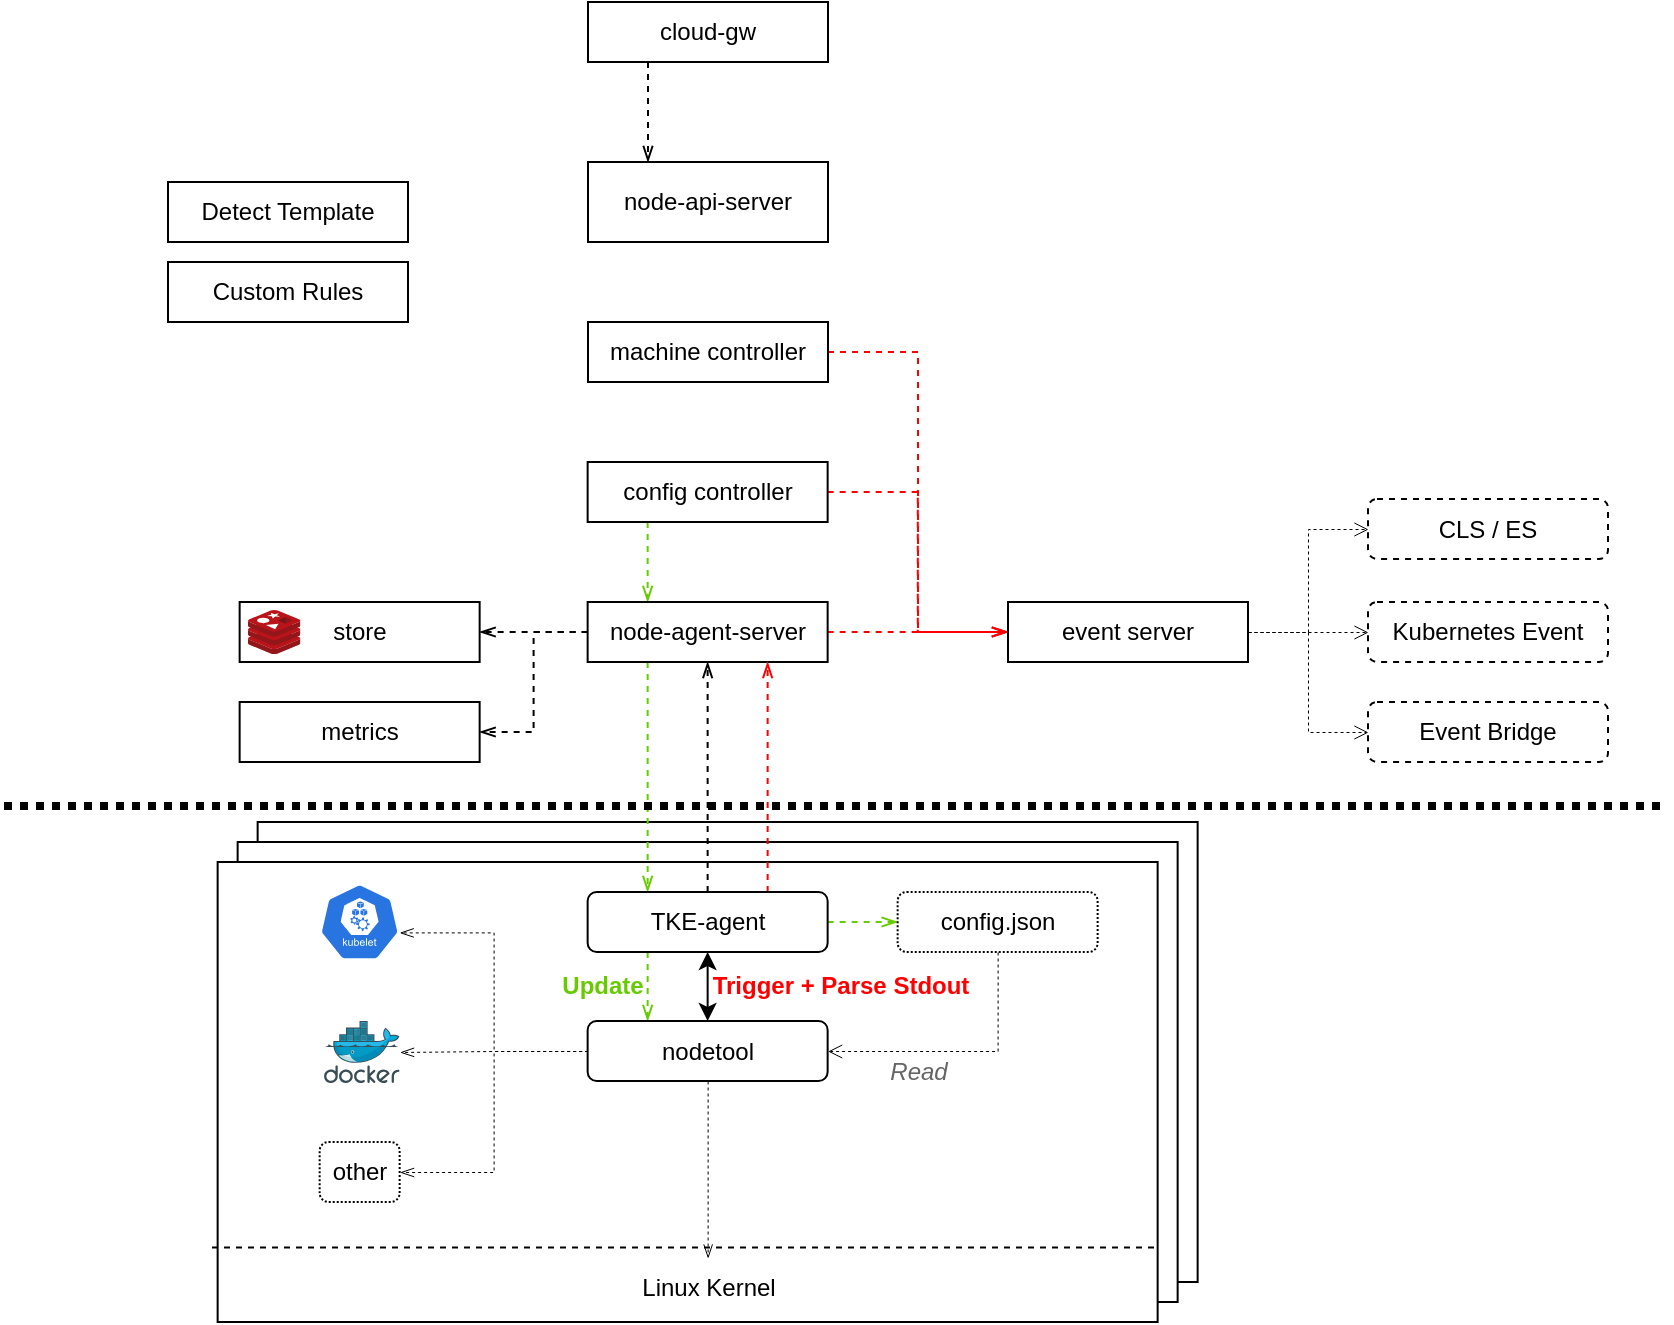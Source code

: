 <mxfile version="20.7.4" type="github">
  <diagram id="f106602c-feb2-e66a-4537-3a34d633f6aa" name="Page-1">
    <mxGraphModel dx="1242" dy="742" grid="1" gridSize="10" guides="1" tooltips="1" connect="1" arrows="1" fold="1" page="1" pageScale="1" pageWidth="1169" pageHeight="827" background="none" math="0" shadow="0">
      <root>
        <mxCell id="0" />
        <mxCell id="1" parent="0" />
        <mxCell id="E83LfCt-5mSgFqh6B69Y-653" value="" style="whiteSpace=wrap;html=1;" vertex="1" parent="1">
          <mxGeometry x="134.82" y="560" width="470" height="230" as="geometry" />
        </mxCell>
        <mxCell id="E83LfCt-5mSgFqh6B69Y-652" value="" style="whiteSpace=wrap;html=1;" vertex="1" parent="1">
          <mxGeometry x="124.82" y="570" width="470" height="230" as="geometry" />
        </mxCell>
        <mxCell id="E83LfCt-5mSgFqh6B69Y-599" value="" style="whiteSpace=wrap;html=1;" vertex="1" parent="1">
          <mxGeometry x="114.82" y="580" width="470" height="230" as="geometry" />
        </mxCell>
        <mxCell id="E83LfCt-5mSgFqh6B69Y-640" style="edgeStyle=orthogonalEdgeStyle;rounded=0;orthogonalLoop=1;jettySize=auto;html=1;exitX=0.25;exitY=1;exitDx=0;exitDy=0;entryX=0.25;entryY=0;entryDx=0;entryDy=0;dashed=1;strokeColor=#000000;strokeWidth=1;fontFamily=Helvetica;fontSize=12;fontColor=#FF0000;endArrow=openThin;endFill=0;" edge="1" parent="1" source="E83LfCt-5mSgFqh6B69Y-588" target="E83LfCt-5mSgFqh6B69Y-589">
          <mxGeometry relative="1" as="geometry" />
        </mxCell>
        <mxCell id="E83LfCt-5mSgFqh6B69Y-588" value="cloud-gw" style="whiteSpace=wrap;html=1;" vertex="1" parent="1">
          <mxGeometry x="300" y="150" width="120" height="30" as="geometry" />
        </mxCell>
        <mxCell id="E83LfCt-5mSgFqh6B69Y-589" value="node-api-server" style="whiteSpace=wrap;html=1;" vertex="1" parent="1">
          <mxGeometry x="300" y="230" width="120" height="40" as="geometry" />
        </mxCell>
        <mxCell id="E83LfCt-5mSgFqh6B69Y-590" value="Detect Template" style="whiteSpace=wrap;html=1;" vertex="1" parent="1">
          <mxGeometry x="90" y="240" width="120" height="30" as="geometry" />
        </mxCell>
        <mxCell id="E83LfCt-5mSgFqh6B69Y-591" value="Custom Rules" style="whiteSpace=wrap;html=1;" vertex="1" parent="1">
          <mxGeometry x="90" y="280" width="120" height="30" as="geometry" />
        </mxCell>
        <mxCell id="E83LfCt-5mSgFqh6B69Y-642" style="edgeStyle=orthogonalEdgeStyle;rounded=0;orthogonalLoop=1;jettySize=auto;html=1;exitX=1;exitY=0.5;exitDx=0;exitDy=0;entryX=0;entryY=0.5;entryDx=0;entryDy=0;dashed=1;strokeColor=#FF0000;strokeWidth=1;fontFamily=Helvetica;fontSize=12;fontColor=#FF0000;endArrow=openThin;endFill=0;fillColor=#f8cecc;" edge="1" parent="1" source="E83LfCt-5mSgFqh6B69Y-592" target="E83LfCt-5mSgFqh6B69Y-595">
          <mxGeometry relative="1" as="geometry" />
        </mxCell>
        <mxCell id="E83LfCt-5mSgFqh6B69Y-592" value="machine controller" style="whiteSpace=wrap;html=1;" vertex="1" parent="1">
          <mxGeometry x="300" y="310" width="120" height="30" as="geometry" />
        </mxCell>
        <mxCell id="E83LfCt-5mSgFqh6B69Y-636" style="edgeStyle=orthogonalEdgeStyle;rounded=0;orthogonalLoop=1;jettySize=auto;html=1;exitX=0.25;exitY=1;exitDx=0;exitDy=0;entryX=0.25;entryY=0;entryDx=0;entryDy=0;dashed=1;strokeWidth=1;fontFamily=Helvetica;fontSize=12;fontColor=#FF0000;endArrow=openThin;endFill=0;fillColor=#d5e8d4;strokeColor=#66CC00;" edge="1" parent="1" source="E83LfCt-5mSgFqh6B69Y-593" target="E83LfCt-5mSgFqh6B69Y-594">
          <mxGeometry relative="1" as="geometry" />
        </mxCell>
        <mxCell id="E83LfCt-5mSgFqh6B69Y-643" style="edgeStyle=orthogonalEdgeStyle;rounded=0;orthogonalLoop=1;jettySize=auto;html=1;exitX=1;exitY=0.5;exitDx=0;exitDy=0;dashed=1;strokeColor=#FF0000;strokeWidth=1;fontFamily=Helvetica;fontSize=12;fontColor=#FF0000;endArrow=openThin;endFill=0;entryX=0;entryY=0.5;entryDx=0;entryDy=0;fillColor=#f8cecc;" edge="1" parent="1" source="E83LfCt-5mSgFqh6B69Y-593" target="E83LfCt-5mSgFqh6B69Y-595">
          <mxGeometry relative="1" as="geometry">
            <mxPoint x="510" y="460" as="targetPoint" />
          </mxGeometry>
        </mxCell>
        <mxCell id="E83LfCt-5mSgFqh6B69Y-593" value="config controller" style="whiteSpace=wrap;html=1;" vertex="1" parent="1">
          <mxGeometry x="299.82" y="380" width="120" height="30" as="geometry" />
        </mxCell>
        <mxCell id="E83LfCt-5mSgFqh6B69Y-635" style="edgeStyle=orthogonalEdgeStyle;rounded=0;orthogonalLoop=1;jettySize=auto;html=1;exitX=0.25;exitY=1;exitDx=0;exitDy=0;entryX=0.25;entryY=0;entryDx=0;entryDy=0;strokeWidth=1;fontFamily=Helvetica;fontSize=12;fontColor=#FF0000;endArrow=openThin;endFill=0;fillColor=#d5e8d4;strokeColor=#66CC00;dashed=1;" edge="1" parent="1" source="E83LfCt-5mSgFqh6B69Y-594" target="E83LfCt-5mSgFqh6B69Y-600">
          <mxGeometry relative="1" as="geometry" />
        </mxCell>
        <mxCell id="E83LfCt-5mSgFqh6B69Y-646" style="edgeStyle=orthogonalEdgeStyle;rounded=0;orthogonalLoop=1;jettySize=auto;html=1;exitX=0;exitY=0.5;exitDx=0;exitDy=0;entryX=1;entryY=0.5;entryDx=0;entryDy=0;dashed=1;strokeColor=#000000;strokeWidth=1;fontFamily=Helvetica;fontSize=12;fontColor=#FF0000;endArrow=openThin;endFill=0;" edge="1" parent="1" source="E83LfCt-5mSgFqh6B69Y-594" target="E83LfCt-5mSgFqh6B69Y-631">
          <mxGeometry relative="1" as="geometry" />
        </mxCell>
        <mxCell id="E83LfCt-5mSgFqh6B69Y-649" style="edgeStyle=orthogonalEdgeStyle;rounded=0;orthogonalLoop=1;jettySize=auto;html=1;exitX=0;exitY=0.5;exitDx=0;exitDy=0;entryX=1;entryY=0.5;entryDx=0;entryDy=0;dashed=1;strokeColor=#000000;strokeWidth=1;fontFamily=Helvetica;fontSize=12;fontColor=#FF0000;endArrow=openThin;endFill=0;" edge="1" parent="1" source="E83LfCt-5mSgFqh6B69Y-594" target="E83LfCt-5mSgFqh6B69Y-648">
          <mxGeometry relative="1" as="geometry" />
        </mxCell>
        <mxCell id="E83LfCt-5mSgFqh6B69Y-650" style="edgeStyle=orthogonalEdgeStyle;rounded=0;orthogonalLoop=1;jettySize=auto;html=1;exitX=1;exitY=0.5;exitDx=0;exitDy=0;dashed=1;strokeColor=#FF0000;strokeWidth=1;fontFamily=Helvetica;fontSize=12;fontColor=#FF0000;endArrow=openThin;endFill=0;" edge="1" parent="1" source="E83LfCt-5mSgFqh6B69Y-594">
          <mxGeometry relative="1" as="geometry">
            <mxPoint x="510" y="465" as="targetPoint" />
          </mxGeometry>
        </mxCell>
        <mxCell id="E83LfCt-5mSgFqh6B69Y-594" value="node-agent-server" style="whiteSpace=wrap;html=1;" vertex="1" parent="1">
          <mxGeometry x="299.82" y="450" width="120" height="30" as="geometry" />
        </mxCell>
        <mxCell id="E83LfCt-5mSgFqh6B69Y-617" style="edgeStyle=none;rounded=0;orthogonalLoop=1;jettySize=auto;html=1;exitX=1;exitY=0.5;exitDx=0;exitDy=0;entryX=0;entryY=0.5;entryDx=0;entryDy=0;strokeWidth=0.5;endArrow=open;endFill=0;dashed=1;" edge="1" parent="1" source="E83LfCt-5mSgFqh6B69Y-595" target="E83LfCt-5mSgFqh6B69Y-596">
          <mxGeometry relative="1" as="geometry" />
        </mxCell>
        <mxCell id="E83LfCt-5mSgFqh6B69Y-595" value="event server" style="whiteSpace=wrap;html=1;" vertex="1" parent="1">
          <mxGeometry x="510" y="450" width="120" height="30" as="geometry" />
        </mxCell>
        <mxCell id="E83LfCt-5mSgFqh6B69Y-596" value="Kubernetes Event" style="whiteSpace=wrap;html=1;rounded=1;dashed=1;" vertex="1" parent="1">
          <mxGeometry x="690" y="450" width="120" height="30" as="geometry" />
        </mxCell>
        <mxCell id="E83LfCt-5mSgFqh6B69Y-597" value="Event Bridge" style="whiteSpace=wrap;html=1;dashed=1;strokeWidth=1;rounded=1;" vertex="1" parent="1">
          <mxGeometry x="690" y="500" width="120" height="30" as="geometry" />
        </mxCell>
        <mxCell id="E83LfCt-5mSgFqh6B69Y-598" value="CLS / ES" style="whiteSpace=wrap;html=1;rounded=1;dashed=1;" vertex="1" parent="1">
          <mxGeometry x="690" y="398.5" width="120" height="30" as="geometry" />
        </mxCell>
        <mxCell id="E83LfCt-5mSgFqh6B69Y-624" style="edgeStyle=orthogonalEdgeStyle;rounded=0;orthogonalLoop=1;jettySize=auto;html=1;exitX=0.5;exitY=1;exitDx=0;exitDy=0;entryX=0.5;entryY=0;entryDx=0;entryDy=0;strokeWidth=1;endArrow=classic;endFill=1;startArrow=classic;startFill=1;" edge="1" parent="1" source="E83LfCt-5mSgFqh6B69Y-600" target="E83LfCt-5mSgFqh6B69Y-609">
          <mxGeometry relative="1" as="geometry" />
        </mxCell>
        <mxCell id="E83LfCt-5mSgFqh6B69Y-625" style="edgeStyle=orthogonalEdgeStyle;rounded=0;orthogonalLoop=1;jettySize=auto;html=1;exitX=0.25;exitY=1;exitDx=0;exitDy=0;entryX=0.25;entryY=0;entryDx=0;entryDy=0;strokeWidth=1;endArrow=openThin;endFill=0;dashed=1;fillColor=#d5e8d4;strokeColor=#66CC00;" edge="1" parent="1" source="E83LfCt-5mSgFqh6B69Y-600" target="E83LfCt-5mSgFqh6B69Y-609">
          <mxGeometry relative="1" as="geometry" />
        </mxCell>
        <mxCell id="E83LfCt-5mSgFqh6B69Y-626" style="edgeStyle=orthogonalEdgeStyle;rounded=0;orthogonalLoop=1;jettySize=auto;html=1;exitX=1;exitY=0.5;exitDx=0;exitDy=0;entryX=0;entryY=0.5;entryDx=0;entryDy=0;dashed=1;strokeWidth=1;endArrow=openThin;endFill=0;fillColor=#d5e8d4;strokeColor=#66CC00;" edge="1" parent="1" source="E83LfCt-5mSgFqh6B69Y-600" target="E83LfCt-5mSgFqh6B69Y-610">
          <mxGeometry relative="1" as="geometry" />
        </mxCell>
        <mxCell id="E83LfCt-5mSgFqh6B69Y-644" style="edgeStyle=orthogonalEdgeStyle;rounded=0;orthogonalLoop=1;jettySize=auto;html=1;exitX=0.75;exitY=0;exitDx=0;exitDy=0;entryX=0.75;entryY=1;entryDx=0;entryDy=0;dashed=1;strokeColor=#FF0000;strokeWidth=1;fontFamily=Helvetica;fontSize=12;fontColor=#FF0000;endArrow=openThin;endFill=0;fillColor=#f8cecc;" edge="1" parent="1" source="E83LfCt-5mSgFqh6B69Y-600" target="E83LfCt-5mSgFqh6B69Y-594">
          <mxGeometry relative="1" as="geometry" />
        </mxCell>
        <mxCell id="E83LfCt-5mSgFqh6B69Y-645" style="edgeStyle=orthogonalEdgeStyle;rounded=0;orthogonalLoop=1;jettySize=auto;html=1;exitX=0.5;exitY=0;exitDx=0;exitDy=0;entryX=0.5;entryY=1;entryDx=0;entryDy=0;dashed=1;strokeColor=#000000;strokeWidth=1;fontFamily=Helvetica;fontSize=12;fontColor=#FF0000;endArrow=openThin;endFill=0;" edge="1" parent="1" source="E83LfCt-5mSgFqh6B69Y-600" target="E83LfCt-5mSgFqh6B69Y-594">
          <mxGeometry relative="1" as="geometry" />
        </mxCell>
        <mxCell id="E83LfCt-5mSgFqh6B69Y-600" value="TKE-agent" style="whiteSpace=wrap;html=1;rounded=1;" vertex="1" parent="1">
          <mxGeometry x="299.82" y="595" width="120" height="30" as="geometry" />
        </mxCell>
        <mxCell id="E83LfCt-5mSgFqh6B69Y-601" value="" style="sketch=0;html=1;dashed=0;whitespace=wrap;fillColor=#2875E2;strokeColor=#ffffff;points=[[0.005,0.63,0],[0.1,0.2,0],[0.9,0.2,0],[0.5,0,0],[0.995,0.63,0],[0.72,0.99,0],[0.5,1,0],[0.28,0.99,0]];verticalLabelPosition=bottom;align=center;verticalAlign=top;shape=mxgraph.kubernetes.icon;prIcon=kubelet" vertex="1" parent="1">
          <mxGeometry x="165.82" y="590" width="40" height="40" as="geometry" />
        </mxCell>
        <mxCell id="E83LfCt-5mSgFqh6B69Y-602" value="" style="sketch=0;aspect=fixed;html=1;points=[];align=center;image;fontSize=12;image=img/lib/mscae/Docker.svg;" vertex="1" parent="1">
          <mxGeometry x="168.02" y="659.5" width="37.8" height="31" as="geometry" />
        </mxCell>
        <mxCell id="E83LfCt-5mSgFqh6B69Y-606" style="edgeStyle=none;rounded=0;orthogonalLoop=1;jettySize=auto;html=1;exitX=0;exitY=0.75;exitDx=0;exitDy=0;" edge="1" parent="1" source="E83LfCt-5mSgFqh6B69Y-599" target="E83LfCt-5mSgFqh6B69Y-599">
          <mxGeometry relative="1" as="geometry" />
        </mxCell>
        <mxCell id="E83LfCt-5mSgFqh6B69Y-607" style="edgeStyle=none;rounded=0;orthogonalLoop=1;jettySize=auto;html=1;exitX=-0.006;exitY=0.838;exitDx=0;exitDy=0;entryX=0.998;entryY=0.838;entryDx=0;entryDy=0;endArrow=none;endFill=0;dashed=1;strokeWidth=1;entryPerimeter=0;exitPerimeter=0;" edge="1" parent="1" source="E83LfCt-5mSgFqh6B69Y-599" target="E83LfCt-5mSgFqh6B69Y-599">
          <mxGeometry relative="1" as="geometry" />
        </mxCell>
        <mxCell id="E83LfCt-5mSgFqh6B69Y-608" value="Linux Kernel" style="text;html=1;align=center;verticalAlign=middle;resizable=0;points=[];autosize=1;strokeColor=none;fillColor=none;" vertex="1" parent="1">
          <mxGeometry x="314.82" y="778" width="90" height="30" as="geometry" />
        </mxCell>
        <mxCell id="E83LfCt-5mSgFqh6B69Y-620" style="edgeStyle=orthogonalEdgeStyle;rounded=0;orthogonalLoop=1;jettySize=auto;html=1;exitX=0;exitY=0.5;exitDx=0;exitDy=0;entryX=0.995;entryY=0.63;entryDx=0;entryDy=0;entryPerimeter=0;strokeWidth=0.5;endArrow=openThin;endFill=0;dashed=1;" edge="1" parent="1" source="E83LfCt-5mSgFqh6B69Y-609" target="E83LfCt-5mSgFqh6B69Y-601">
          <mxGeometry relative="1" as="geometry" />
        </mxCell>
        <mxCell id="E83LfCt-5mSgFqh6B69Y-621" style="edgeStyle=orthogonalEdgeStyle;rounded=0;orthogonalLoop=1;jettySize=auto;html=1;exitX=0;exitY=0.5;exitDx=0;exitDy=0;strokeWidth=0.5;endArrow=openThin;endFill=0;dashed=1;" edge="1" parent="1" source="E83LfCt-5mSgFqh6B69Y-609" target="E83LfCt-5mSgFqh6B69Y-602">
          <mxGeometry relative="1" as="geometry" />
        </mxCell>
        <mxCell id="E83LfCt-5mSgFqh6B69Y-622" style="edgeStyle=orthogonalEdgeStyle;rounded=0;orthogonalLoop=1;jettySize=auto;html=1;exitX=0;exitY=0.5;exitDx=0;exitDy=0;entryX=1;entryY=0.5;entryDx=0;entryDy=0;strokeWidth=0.5;endArrow=openThin;endFill=0;dashed=1;" edge="1" parent="1" source="E83LfCt-5mSgFqh6B69Y-609" target="E83LfCt-5mSgFqh6B69Y-616">
          <mxGeometry relative="1" as="geometry" />
        </mxCell>
        <mxCell id="E83LfCt-5mSgFqh6B69Y-609" value="nodetool" style="whiteSpace=wrap;html=1;rounded=1;" vertex="1" parent="1">
          <mxGeometry x="299.82" y="659.5" width="120" height="30" as="geometry" />
        </mxCell>
        <mxCell id="E83LfCt-5mSgFqh6B69Y-629" style="edgeStyle=orthogonalEdgeStyle;rounded=0;orthogonalLoop=1;jettySize=auto;html=1;exitX=0.5;exitY=1;exitDx=0;exitDy=0;entryX=1;entryY=0.5;entryDx=0;entryDy=0;dashed=1;strokeWidth=0.5;endArrow=open;endFill=0;" edge="1" parent="1" source="E83LfCt-5mSgFqh6B69Y-610" target="E83LfCt-5mSgFqh6B69Y-609">
          <mxGeometry relative="1" as="geometry" />
        </mxCell>
        <mxCell id="E83LfCt-5mSgFqh6B69Y-610" value="config.json" style="whiteSpace=wrap;html=1;rounded=1;glass=0;shadow=0;dashed=1;dashPattern=1 1;" vertex="1" parent="1">
          <mxGeometry x="454.82" y="595" width="100" height="30" as="geometry" />
        </mxCell>
        <mxCell id="E83LfCt-5mSgFqh6B69Y-616" value="other" style="whiteSpace=wrap;html=1;dashed=1;dashPattern=1 1;rounded=1;" vertex="1" parent="1">
          <mxGeometry x="165.82" y="720" width="40" height="30" as="geometry" />
        </mxCell>
        <mxCell id="E83LfCt-5mSgFqh6B69Y-618" style="edgeStyle=orthogonalEdgeStyle;rounded=0;orthogonalLoop=1;jettySize=auto;html=1;exitX=1;exitY=0.5;exitDx=0;exitDy=0;entryX=0;entryY=0.5;entryDx=0;entryDy=0;strokeWidth=0.5;endArrow=open;endFill=0;dashed=1;" edge="1" parent="1" source="E83LfCt-5mSgFqh6B69Y-595" target="E83LfCt-5mSgFqh6B69Y-598">
          <mxGeometry relative="1" as="geometry">
            <mxPoint x="620" y="475" as="sourcePoint" />
            <mxPoint x="700" y="475" as="targetPoint" />
          </mxGeometry>
        </mxCell>
        <mxCell id="E83LfCt-5mSgFqh6B69Y-619" style="edgeStyle=orthogonalEdgeStyle;rounded=0;orthogonalLoop=1;jettySize=auto;html=1;exitX=1;exitY=0.5;exitDx=0;exitDy=0;entryX=0;entryY=0.5;entryDx=0;entryDy=0;strokeWidth=0.5;endArrow=open;endFill=0;dashed=1;" edge="1" parent="1" source="E83LfCt-5mSgFqh6B69Y-595" target="E83LfCt-5mSgFqh6B69Y-597">
          <mxGeometry relative="1" as="geometry">
            <mxPoint x="620" y="475" as="sourcePoint" />
            <mxPoint x="700" y="415" as="targetPoint" />
          </mxGeometry>
        </mxCell>
        <mxCell id="E83LfCt-5mSgFqh6B69Y-623" style="edgeStyle=orthogonalEdgeStyle;rounded=0;orthogonalLoop=1;jettySize=auto;html=1;exitX=0.5;exitY=1;exitDx=0;exitDy=0;strokeWidth=0.5;endArrow=openThin;endFill=0;dashed=1;" edge="1" parent="1" source="E83LfCt-5mSgFqh6B69Y-609" target="E83LfCt-5mSgFqh6B69Y-608">
          <mxGeometry relative="1" as="geometry">
            <mxPoint x="324.82" y="685.5" as="sourcePoint" />
            <mxPoint x="359.82" y="770" as="targetPoint" />
          </mxGeometry>
        </mxCell>
        <mxCell id="E83LfCt-5mSgFqh6B69Y-627" value="Trigger + Parse Stdout" style="text;html=1;align=center;verticalAlign=middle;resizable=0;points=[];autosize=1;strokeColor=none;fillColor=none;rounded=1;shadow=0;glass=0;dashed=1;dashPattern=1 1;sketch=0;strokeWidth=1;fontStyle=1;fontColor=#FF0000;fontSize=12;" vertex="1" parent="1">
          <mxGeometry x="351" y="627" width="150" height="30" as="geometry" />
        </mxCell>
        <mxCell id="E83LfCt-5mSgFqh6B69Y-630" value="Read" style="text;html=1;align=center;verticalAlign=middle;resizable=0;points=[];autosize=1;strokeColor=none;fillColor=none;rounded=1;shadow=0;glass=0;dashed=1;dashPattern=1 1;sketch=0;strokeWidth=1;fontStyle=2;textOpacity=60;" vertex="1" parent="1">
          <mxGeometry x="440" y="670" width="50" height="30" as="geometry" />
        </mxCell>
        <mxCell id="E83LfCt-5mSgFqh6B69Y-631" value="store" style="whiteSpace=wrap;html=1;" vertex="1" parent="1">
          <mxGeometry x="125.82" y="450" width="120" height="30" as="geometry" />
        </mxCell>
        <mxCell id="E83LfCt-5mSgFqh6B69Y-633" value="" style="line;strokeWidth=4;html=1;perimeter=backbonePerimeter;points=[];outlineConnect=0;rounded=1;shadow=0;glass=0;dashed=1;dashPattern=1 1;sketch=0;fontFamily=Helvetica;fontSize=12;fontColor=#FF0000;fillColor=none;gradientColor=none;" vertex="1" parent="1">
          <mxGeometry x="8" y="547" width="832" height="10" as="geometry" />
        </mxCell>
        <mxCell id="E83LfCt-5mSgFqh6B69Y-647" value="" style="sketch=0;aspect=fixed;html=1;points=[];align=center;image;fontSize=12;image=img/lib/mscae/Cache_Redis_Product.svg;rounded=1;shadow=0;glass=0;dashed=1;dashPattern=1 1;strokeWidth=1;fontFamily=Helvetica;fontColor=#FF0000;fillColor=none;gradientColor=none;" vertex="1" parent="1">
          <mxGeometry x="130" y="454" width="26.19" height="22" as="geometry" />
        </mxCell>
        <mxCell id="E83LfCt-5mSgFqh6B69Y-648" value="metrics" style="whiteSpace=wrap;html=1;" vertex="1" parent="1">
          <mxGeometry x="125.82" y="500" width="120" height="30" as="geometry" />
        </mxCell>
        <mxCell id="E83LfCt-5mSgFqh6B69Y-651" value="Update" style="text;html=1;align=center;verticalAlign=middle;resizable=0;points=[];autosize=1;strokeColor=none;fillColor=none;rounded=1;shadow=0;glass=0;dashed=1;dashPattern=1 1;sketch=0;strokeWidth=1;fontStyle=1;fontColor=#66CC00;fontSize=12;" vertex="1" parent="1">
          <mxGeometry x="277" y="627" width="60" height="30" as="geometry" />
        </mxCell>
      </root>
    </mxGraphModel>
  </diagram>
</mxfile>
